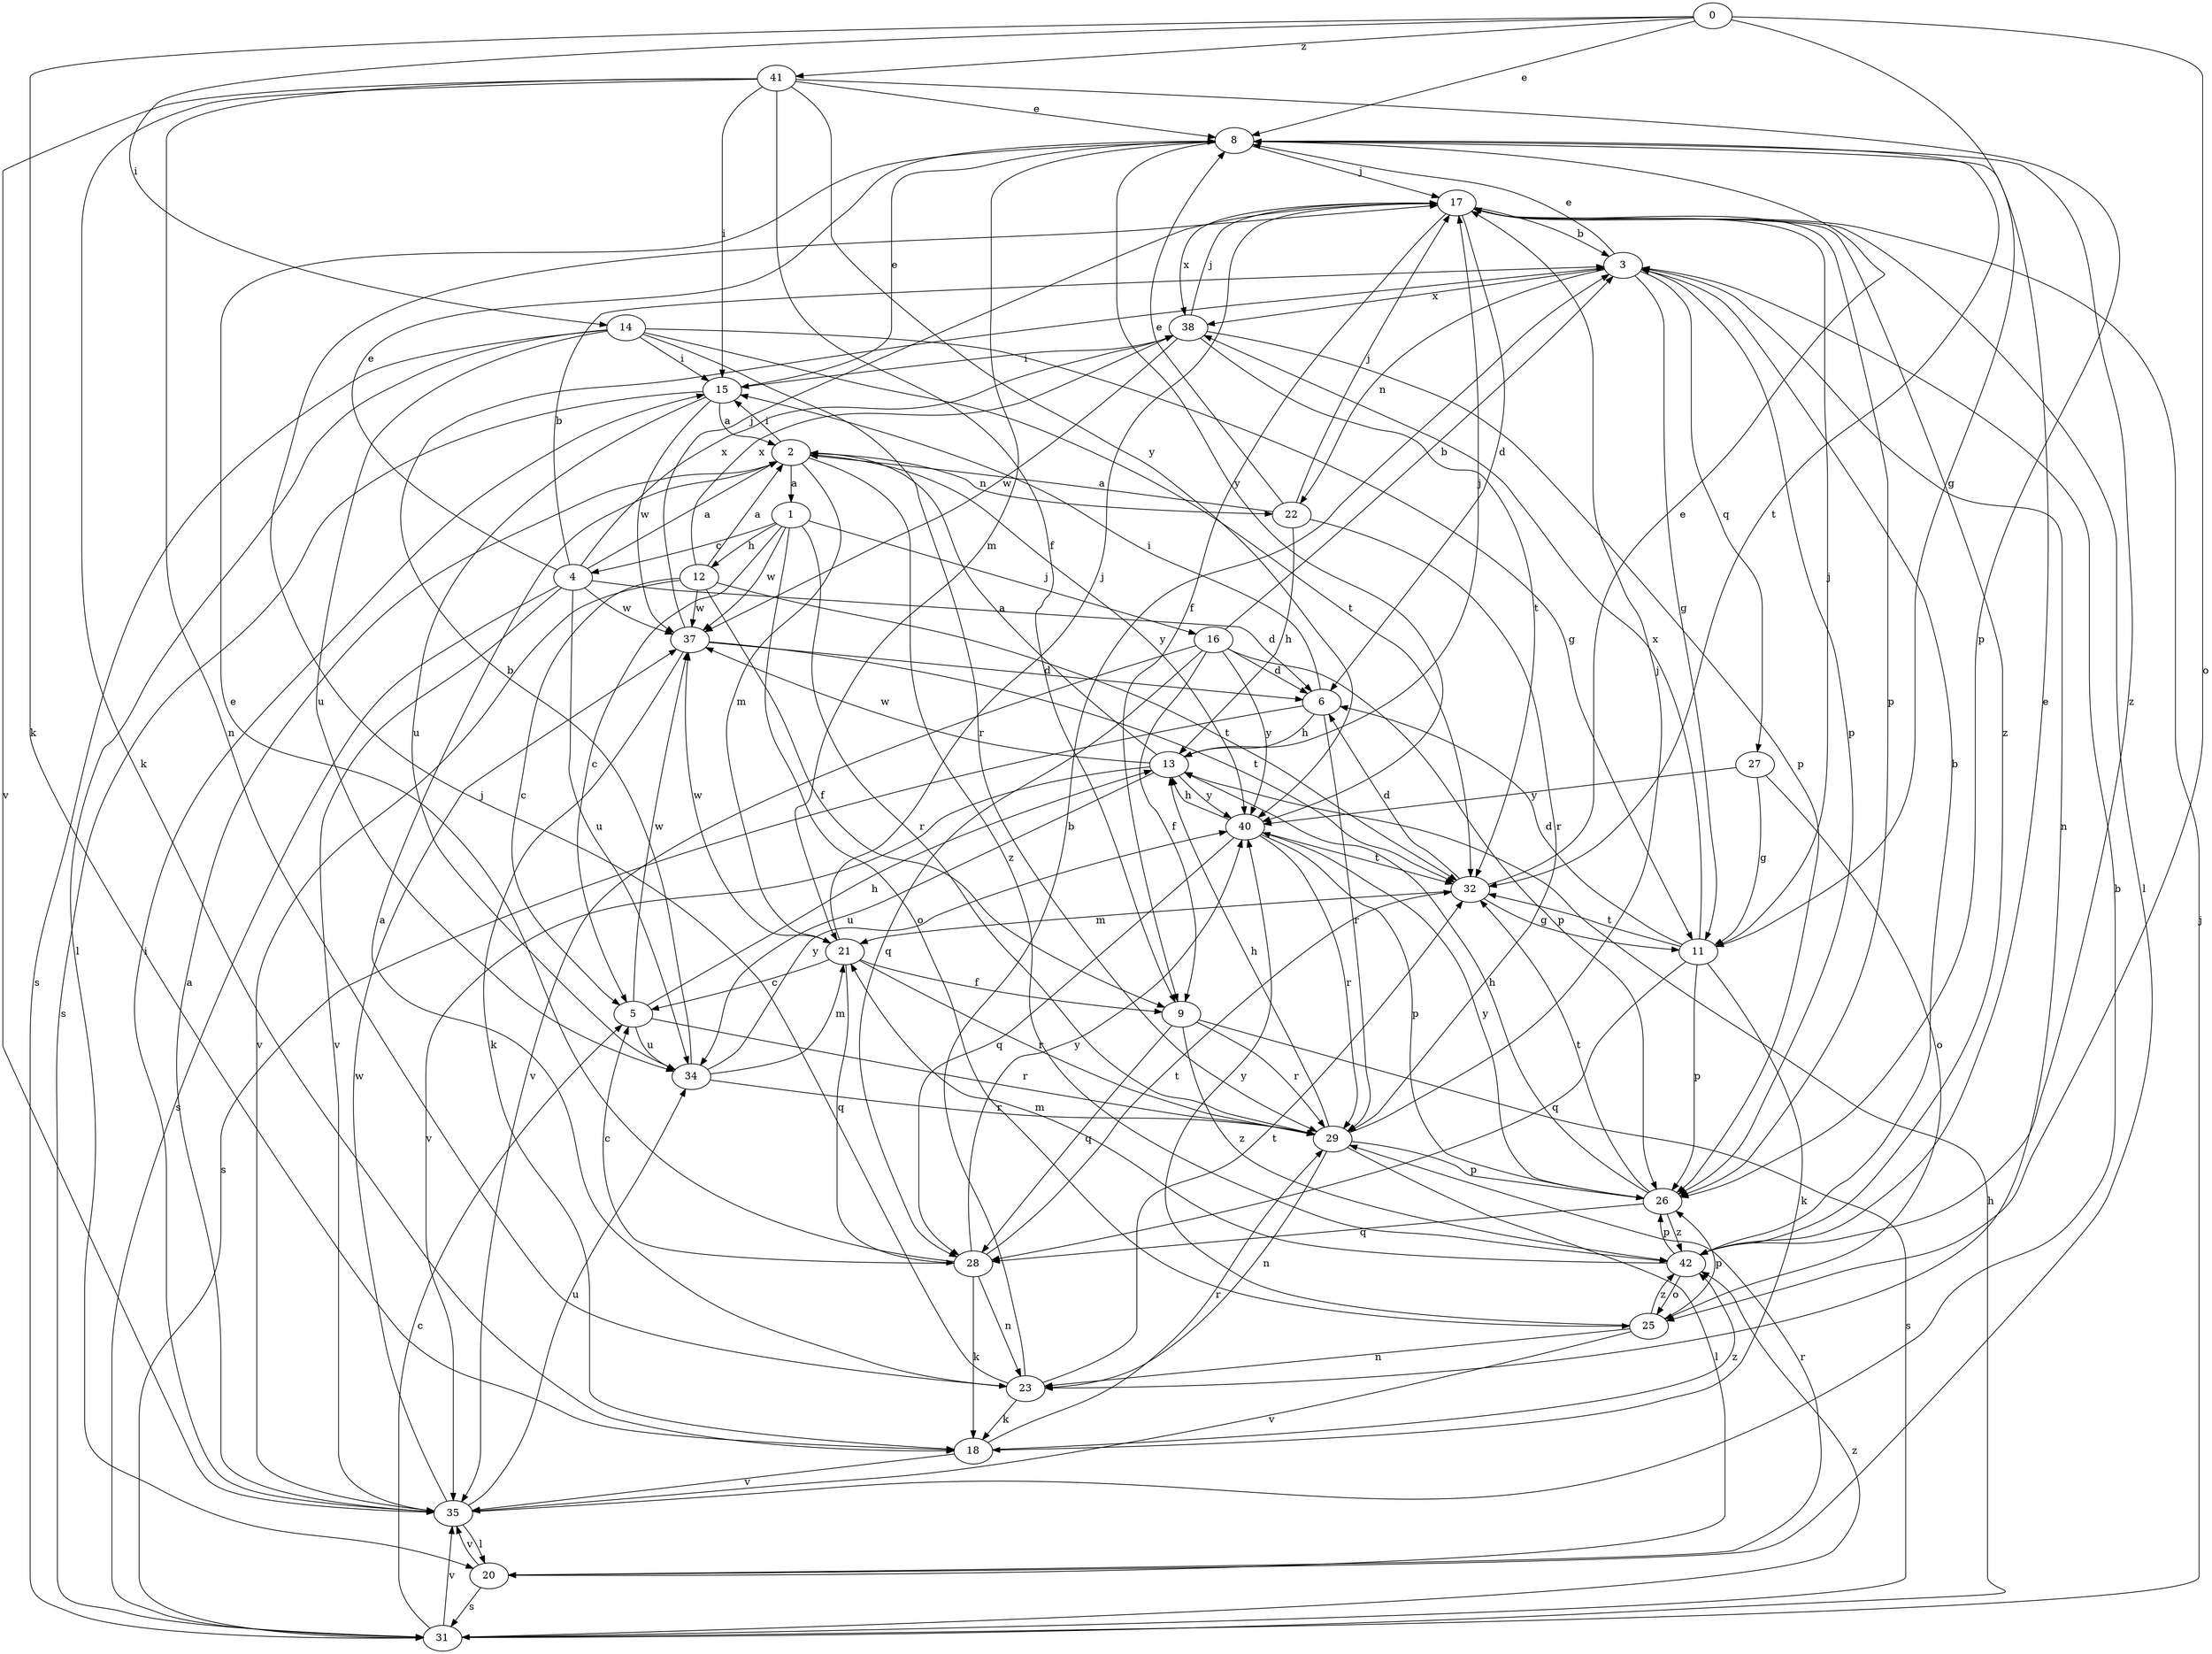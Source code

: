 strict digraph  {
0;
1;
2;
3;
4;
5;
6;
8;
9;
11;
12;
13;
14;
15;
16;
17;
18;
20;
21;
22;
23;
25;
26;
27;
28;
29;
31;
32;
34;
35;
37;
38;
40;
41;
42;
0 -> 8  [label=e];
0 -> 11  [label=g];
0 -> 14  [label=i];
0 -> 18  [label=k];
0 -> 25  [label=o];
0 -> 41  [label=z];
1 -> 4  [label=c];
1 -> 5  [label=c];
1 -> 12  [label=h];
1 -> 16  [label=j];
1 -> 25  [label=o];
1 -> 29  [label=r];
1 -> 37  [label=w];
2 -> 1  [label=a];
2 -> 15  [label=i];
2 -> 21  [label=m];
2 -> 22  [label=n];
2 -> 40  [label=y];
2 -> 42  [label=z];
3 -> 8  [label=e];
3 -> 11  [label=g];
3 -> 22  [label=n];
3 -> 23  [label=n];
3 -> 26  [label=p];
3 -> 27  [label=q];
3 -> 38  [label=x];
4 -> 2  [label=a];
4 -> 3  [label=b];
4 -> 6  [label=d];
4 -> 8  [label=e];
4 -> 31  [label=s];
4 -> 34  [label=u];
4 -> 35  [label=v];
4 -> 37  [label=w];
4 -> 38  [label=x];
5 -> 13  [label=h];
5 -> 29  [label=r];
5 -> 34  [label=u];
5 -> 37  [label=w];
6 -> 13  [label=h];
6 -> 15  [label=i];
6 -> 29  [label=r];
6 -> 31  [label=s];
8 -> 17  [label=j];
8 -> 21  [label=m];
8 -> 32  [label=t];
8 -> 40  [label=y];
8 -> 42  [label=z];
9 -> 28  [label=q];
9 -> 29  [label=r];
9 -> 31  [label=s];
9 -> 42  [label=z];
11 -> 6  [label=d];
11 -> 17  [label=j];
11 -> 18  [label=k];
11 -> 26  [label=p];
11 -> 28  [label=q];
11 -> 32  [label=t];
11 -> 38  [label=x];
12 -> 2  [label=a];
12 -> 5  [label=c];
12 -> 9  [label=f];
12 -> 32  [label=t];
12 -> 35  [label=v];
12 -> 37  [label=w];
12 -> 38  [label=x];
13 -> 2  [label=a];
13 -> 17  [label=j];
13 -> 34  [label=u];
13 -> 35  [label=v];
13 -> 37  [label=w];
13 -> 40  [label=y];
14 -> 11  [label=g];
14 -> 15  [label=i];
14 -> 20  [label=l];
14 -> 29  [label=r];
14 -> 31  [label=s];
14 -> 32  [label=t];
14 -> 34  [label=u];
15 -> 2  [label=a];
15 -> 8  [label=e];
15 -> 31  [label=s];
15 -> 34  [label=u];
15 -> 37  [label=w];
16 -> 3  [label=b];
16 -> 6  [label=d];
16 -> 9  [label=f];
16 -> 26  [label=p];
16 -> 28  [label=q];
16 -> 35  [label=v];
16 -> 40  [label=y];
17 -> 3  [label=b];
17 -> 6  [label=d];
17 -> 9  [label=f];
17 -> 20  [label=l];
17 -> 26  [label=p];
17 -> 38  [label=x];
17 -> 42  [label=z];
18 -> 29  [label=r];
18 -> 35  [label=v];
18 -> 42  [label=z];
20 -> 29  [label=r];
20 -> 31  [label=s];
20 -> 35  [label=v];
21 -> 5  [label=c];
21 -> 9  [label=f];
21 -> 17  [label=j];
21 -> 28  [label=q];
21 -> 29  [label=r];
21 -> 37  [label=w];
22 -> 2  [label=a];
22 -> 8  [label=e];
22 -> 13  [label=h];
22 -> 17  [label=j];
22 -> 29  [label=r];
23 -> 2  [label=a];
23 -> 3  [label=b];
23 -> 17  [label=j];
23 -> 18  [label=k];
23 -> 32  [label=t];
25 -> 23  [label=n];
25 -> 26  [label=p];
25 -> 35  [label=v];
25 -> 40  [label=y];
25 -> 42  [label=z];
26 -> 13  [label=h];
26 -> 28  [label=q];
26 -> 32  [label=t];
26 -> 40  [label=y];
26 -> 42  [label=z];
27 -> 11  [label=g];
27 -> 25  [label=o];
27 -> 40  [label=y];
28 -> 5  [label=c];
28 -> 8  [label=e];
28 -> 18  [label=k];
28 -> 23  [label=n];
28 -> 32  [label=t];
28 -> 40  [label=y];
29 -> 13  [label=h];
29 -> 17  [label=j];
29 -> 20  [label=l];
29 -> 23  [label=n];
29 -> 26  [label=p];
31 -> 5  [label=c];
31 -> 13  [label=h];
31 -> 17  [label=j];
31 -> 35  [label=v];
31 -> 42  [label=z];
32 -> 6  [label=d];
32 -> 8  [label=e];
32 -> 11  [label=g];
32 -> 21  [label=m];
34 -> 3  [label=b];
34 -> 21  [label=m];
34 -> 29  [label=r];
34 -> 40  [label=y];
35 -> 2  [label=a];
35 -> 3  [label=b];
35 -> 15  [label=i];
35 -> 20  [label=l];
35 -> 34  [label=u];
35 -> 37  [label=w];
37 -> 6  [label=d];
37 -> 17  [label=j];
37 -> 18  [label=k];
37 -> 32  [label=t];
38 -> 15  [label=i];
38 -> 17  [label=j];
38 -> 26  [label=p];
38 -> 32  [label=t];
38 -> 37  [label=w];
40 -> 13  [label=h];
40 -> 26  [label=p];
40 -> 28  [label=q];
40 -> 29  [label=r];
40 -> 32  [label=t];
41 -> 8  [label=e];
41 -> 9  [label=f];
41 -> 15  [label=i];
41 -> 18  [label=k];
41 -> 23  [label=n];
41 -> 26  [label=p];
41 -> 35  [label=v];
41 -> 40  [label=y];
42 -> 3  [label=b];
42 -> 8  [label=e];
42 -> 21  [label=m];
42 -> 25  [label=o];
42 -> 26  [label=p];
}
